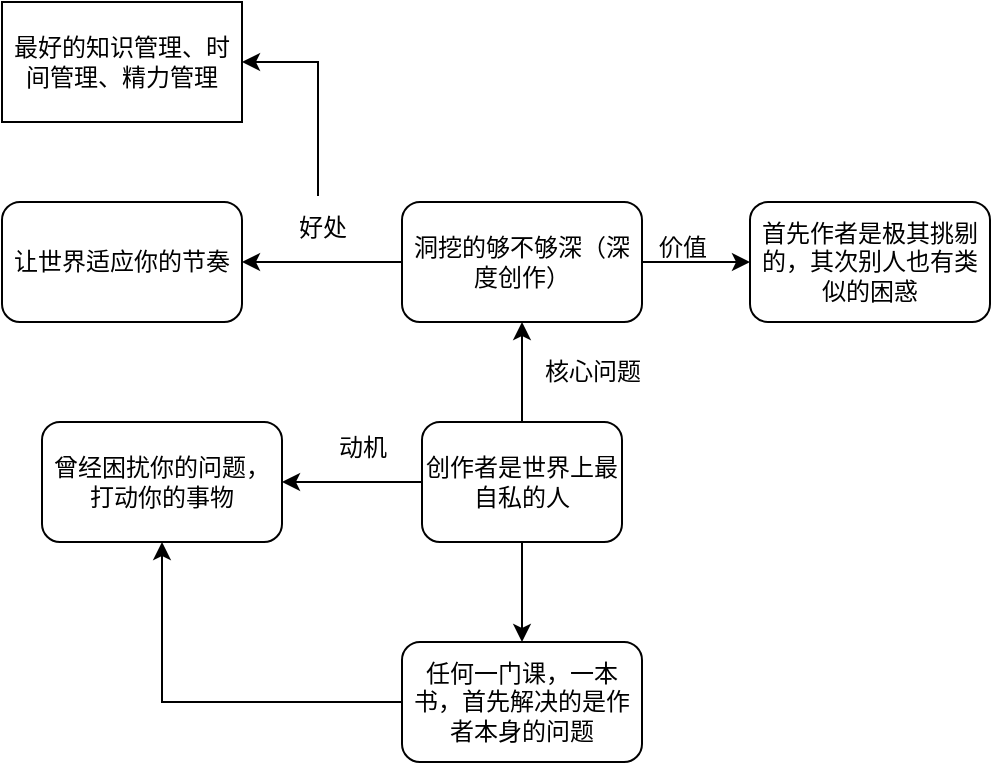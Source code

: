 <mxfile version="22.1.3" type="github">
  <diagram name="第 1 页" id="QmC968UpIxkXJj3YmjL3">
    <mxGraphModel dx="728" dy="619" grid="1" gridSize="10" guides="1" tooltips="1" connect="1" arrows="1" fold="1" page="1" pageScale="1" pageWidth="827" pageHeight="1169" math="0" shadow="0">
      <root>
        <mxCell id="0" />
        <mxCell id="1" parent="0" />
        <mxCell id="dgQacXj2_3Oyo4eFd3e8-8" value="" style="edgeStyle=orthogonalEdgeStyle;rounded=0;orthogonalLoop=1;jettySize=auto;html=1;" edge="1" parent="1" source="dgQacXj2_3Oyo4eFd3e8-1" target="dgQacXj2_3Oyo4eFd3e8-7">
          <mxGeometry relative="1" as="geometry" />
        </mxCell>
        <mxCell id="dgQacXj2_3Oyo4eFd3e8-12" value="" style="edgeStyle=orthogonalEdgeStyle;rounded=0;orthogonalLoop=1;jettySize=auto;html=1;" edge="1" parent="1" source="dgQacXj2_3Oyo4eFd3e8-1" target="dgQacXj2_3Oyo4eFd3e8-11">
          <mxGeometry relative="1" as="geometry" />
        </mxCell>
        <mxCell id="dgQacXj2_3Oyo4eFd3e8-27" value="" style="edgeStyle=orthogonalEdgeStyle;rounded=0;orthogonalLoop=1;jettySize=auto;html=1;" edge="1" parent="1" source="dgQacXj2_3Oyo4eFd3e8-1" target="dgQacXj2_3Oyo4eFd3e8-26">
          <mxGeometry relative="1" as="geometry" />
        </mxCell>
        <mxCell id="dgQacXj2_3Oyo4eFd3e8-1" value="创作者是世界上最自私的人" style="rounded=1;whiteSpace=wrap;html=1;" vertex="1" parent="1">
          <mxGeometry x="250" y="220" width="100" height="60" as="geometry" />
        </mxCell>
        <mxCell id="dgQacXj2_3Oyo4eFd3e8-33" style="edgeStyle=orthogonalEdgeStyle;rounded=0;orthogonalLoop=1;jettySize=auto;html=1;entryX=0.5;entryY=1;entryDx=0;entryDy=0;" edge="1" parent="1" source="dgQacXj2_3Oyo4eFd3e8-7" target="dgQacXj2_3Oyo4eFd3e8-26">
          <mxGeometry relative="1" as="geometry" />
        </mxCell>
        <mxCell id="dgQacXj2_3Oyo4eFd3e8-7" value="任何一门课，一本书，首先解决的是作者本身的问题" style="whiteSpace=wrap;html=1;rounded=1;" vertex="1" parent="1">
          <mxGeometry x="240" y="330" width="120" height="60" as="geometry" />
        </mxCell>
        <mxCell id="dgQacXj2_3Oyo4eFd3e8-9" value="首先作者是极其挑剔的，其次别人也有类似的困惑" style="whiteSpace=wrap;html=1;rounded=1;" vertex="1" parent="1">
          <mxGeometry x="414" y="110" width="120" height="60" as="geometry" />
        </mxCell>
        <mxCell id="dgQacXj2_3Oyo4eFd3e8-17" value="" style="edgeStyle=orthogonalEdgeStyle;rounded=0;orthogonalLoop=1;jettySize=auto;html=1;" edge="1" parent="1" source="dgQacXj2_3Oyo4eFd3e8-11" target="dgQacXj2_3Oyo4eFd3e8-16">
          <mxGeometry relative="1" as="geometry" />
        </mxCell>
        <mxCell id="dgQacXj2_3Oyo4eFd3e8-30" value="" style="edgeStyle=orthogonalEdgeStyle;rounded=0;orthogonalLoop=1;jettySize=auto;html=1;" edge="1" parent="1" source="dgQacXj2_3Oyo4eFd3e8-11" target="dgQacXj2_3Oyo4eFd3e8-9">
          <mxGeometry relative="1" as="geometry" />
        </mxCell>
        <mxCell id="dgQacXj2_3Oyo4eFd3e8-11" value="洞挖的够不够深（深度创作）" style="whiteSpace=wrap;html=1;rounded=1;" vertex="1" parent="1">
          <mxGeometry x="240" y="110" width="120" height="60" as="geometry" />
        </mxCell>
        <mxCell id="dgQacXj2_3Oyo4eFd3e8-16" value="让世界适应你的节奏" style="whiteSpace=wrap;html=1;rounded=1;" vertex="1" parent="1">
          <mxGeometry x="40" y="110" width="120" height="60" as="geometry" />
        </mxCell>
        <mxCell id="dgQacXj2_3Oyo4eFd3e8-24" value="" style="edgeStyle=orthogonalEdgeStyle;rounded=0;orthogonalLoop=1;jettySize=auto;html=1;exitX=0.46;exitY=-0.033;exitDx=0;exitDy=0;exitPerimeter=0;entryX=1;entryY=0.5;entryDx=0;entryDy=0;" edge="1" parent="1" source="dgQacXj2_3Oyo4eFd3e8-18" target="dgQacXj2_3Oyo4eFd3e8-23">
          <mxGeometry relative="1" as="geometry">
            <mxPoint x="180" y="50" as="targetPoint" />
            <Array as="points">
              <mxPoint x="198" y="40" />
            </Array>
          </mxGeometry>
        </mxCell>
        <mxCell id="dgQacXj2_3Oyo4eFd3e8-18" value="好处" style="text;html=1;align=center;verticalAlign=middle;resizable=0;points=[];autosize=1;strokeColor=none;fillColor=none;" vertex="1" parent="1">
          <mxGeometry x="175" y="108" width="50" height="30" as="geometry" />
        </mxCell>
        <mxCell id="dgQacXj2_3Oyo4eFd3e8-19" value="核心问题" style="text;html=1;align=center;verticalAlign=middle;resizable=0;points=[];autosize=1;strokeColor=none;fillColor=none;" vertex="1" parent="1">
          <mxGeometry x="300" y="180" width="70" height="30" as="geometry" />
        </mxCell>
        <mxCell id="dgQacXj2_3Oyo4eFd3e8-23" value="最好的知识管理、时间管理、精力管理" style="whiteSpace=wrap;html=1;" vertex="1" parent="1">
          <mxGeometry x="40" y="10" width="120" height="60" as="geometry" />
        </mxCell>
        <mxCell id="dgQacXj2_3Oyo4eFd3e8-26" value="曾经困扰你的问题，打动你的事物" style="rounded=1;whiteSpace=wrap;html=1;" vertex="1" parent="1">
          <mxGeometry x="60" y="220" width="120" height="60" as="geometry" />
        </mxCell>
        <mxCell id="dgQacXj2_3Oyo4eFd3e8-28" value="动机" style="text;html=1;align=center;verticalAlign=middle;resizable=0;points=[];autosize=1;strokeColor=none;fillColor=none;" vertex="1" parent="1">
          <mxGeometry x="195" y="218" width="50" height="30" as="geometry" />
        </mxCell>
        <mxCell id="dgQacXj2_3Oyo4eFd3e8-31" value="价值" style="text;html=1;align=center;verticalAlign=middle;resizable=0;points=[];autosize=1;strokeColor=none;fillColor=none;" vertex="1" parent="1">
          <mxGeometry x="355" y="118" width="50" height="30" as="geometry" />
        </mxCell>
      </root>
    </mxGraphModel>
  </diagram>
</mxfile>
